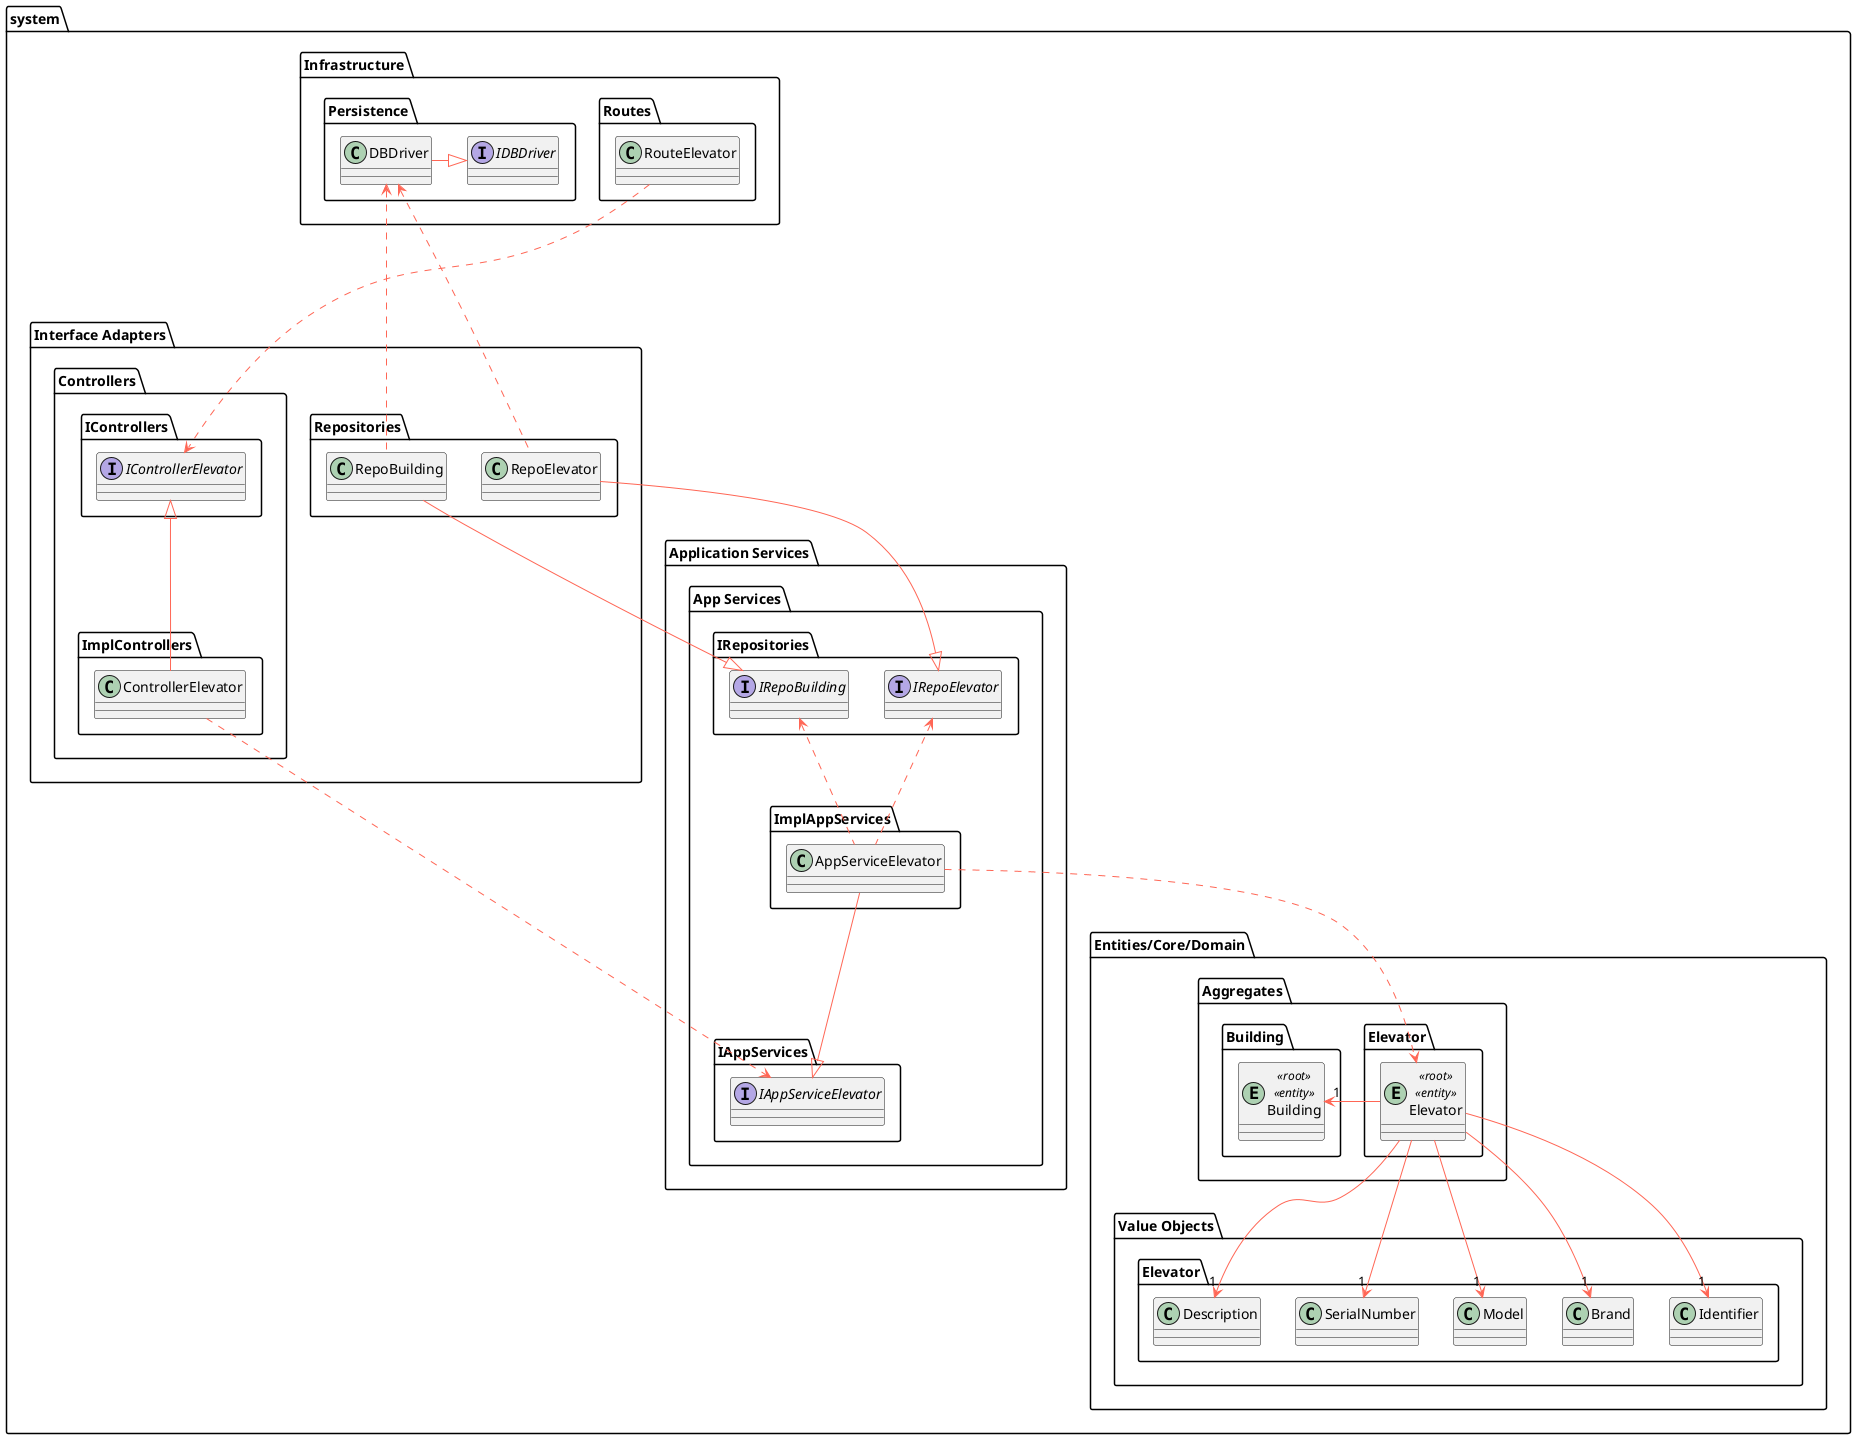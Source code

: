 @startuml

skinparam component {
    FontSize 16
    BackgroundColor<<Apache>> LightCoral
    BorderColor<<Apache>> #FF6655
    FontName Courier
    BorderColor black
    BackgroundColor DeepSkyBlue
    ArrowFontName Impact
    ArrowColor #FF6655
}

package system {
    package "Infrastructure" {
        package "Routes" {
            class RouteElevator
        }

        package "Persistence" {
            interface IDBDriver
            class DBDriver
        }

        DBDriver -right-|> IDBDriver
    }

    package "Interface Adapters" {
        package "Controllers" {
            package "IControllers" {
                interface IControllerElevator
            }

            package "ImplControllers" {
                class ControllerElevator
            }
            ControllerElevator -up-|> IControllerElevator
        }

        package "Repositories" {
            class RepoBuilding
            class RepoElevator
        }

        RepoBuilding .up.> DBDriver
        RepoElevator .up.> DBDriver

        RouteElevator ....> IControllerElevator
    }

    package "Application Services" {
        package "App Services" {
            package "IAppServices" {
                interface IAppServiceElevator
            }

            package "ImplAppServices" {
                class AppServiceElevator
            }

            AppServiceElevator --|> IAppServiceElevator

            package "IRepositories" {
                interface IRepoBuilding
                interface IRepoElevator
            }

            RepoBuilding --|> IRepoBuilding
            RepoElevator --|> IRepoElevator
        }

        ControllerElevator ..> IAppServiceElevator

        AppServiceElevator .up.> IRepoBuilding
        AppServiceElevator .up.> IRepoElevator
    }

    package "Entities/Core/Domain" {
        package "Aggregates" {

            package "Elevator" as a_elevator {
                entity Elevator <<root>> <<entity>>
            }

            package "Building" as a_building {
                entity Building <<root>> <<entity>>
            }


        }

        package "Value Objects" {
            package "Elevator" as vo_elevator {
                class Identifier
                class Brand
                class Model
                class SerialNumber
                class Description

            }
        }


        Elevator --> "1" Identifier
        Elevator --> "1" Brand
        Elevator --> "1" Model
        Elevator --> "1" SerialNumber
        Elevator --> "1" Description

        Elevator -left-> "1" Building


        AppServiceElevator ..> Elevator

        'package "Services" {
        '}
    }
}

@enduml

